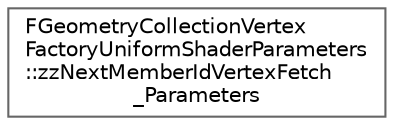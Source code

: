 digraph "Graphical Class Hierarchy"
{
 // INTERACTIVE_SVG=YES
 // LATEX_PDF_SIZE
  bgcolor="transparent";
  edge [fontname=Helvetica,fontsize=10,labelfontname=Helvetica,labelfontsize=10];
  node [fontname=Helvetica,fontsize=10,shape=box,height=0.2,width=0.4];
  rankdir="LR";
  Node0 [id="Node000000",label="FGeometryCollectionVertex\lFactoryUniformShaderParameters\l::zzNextMemberIdVertexFetch\l_Parameters",height=0.2,width=0.4,color="grey40", fillcolor="white", style="filled",URL="$d2/d51/structFGeometryCollectionVertexFactoryUniformShaderParameters_1_1zzNextMemberIdVertexFetch__Parameters.html",tooltip=" "];
}
